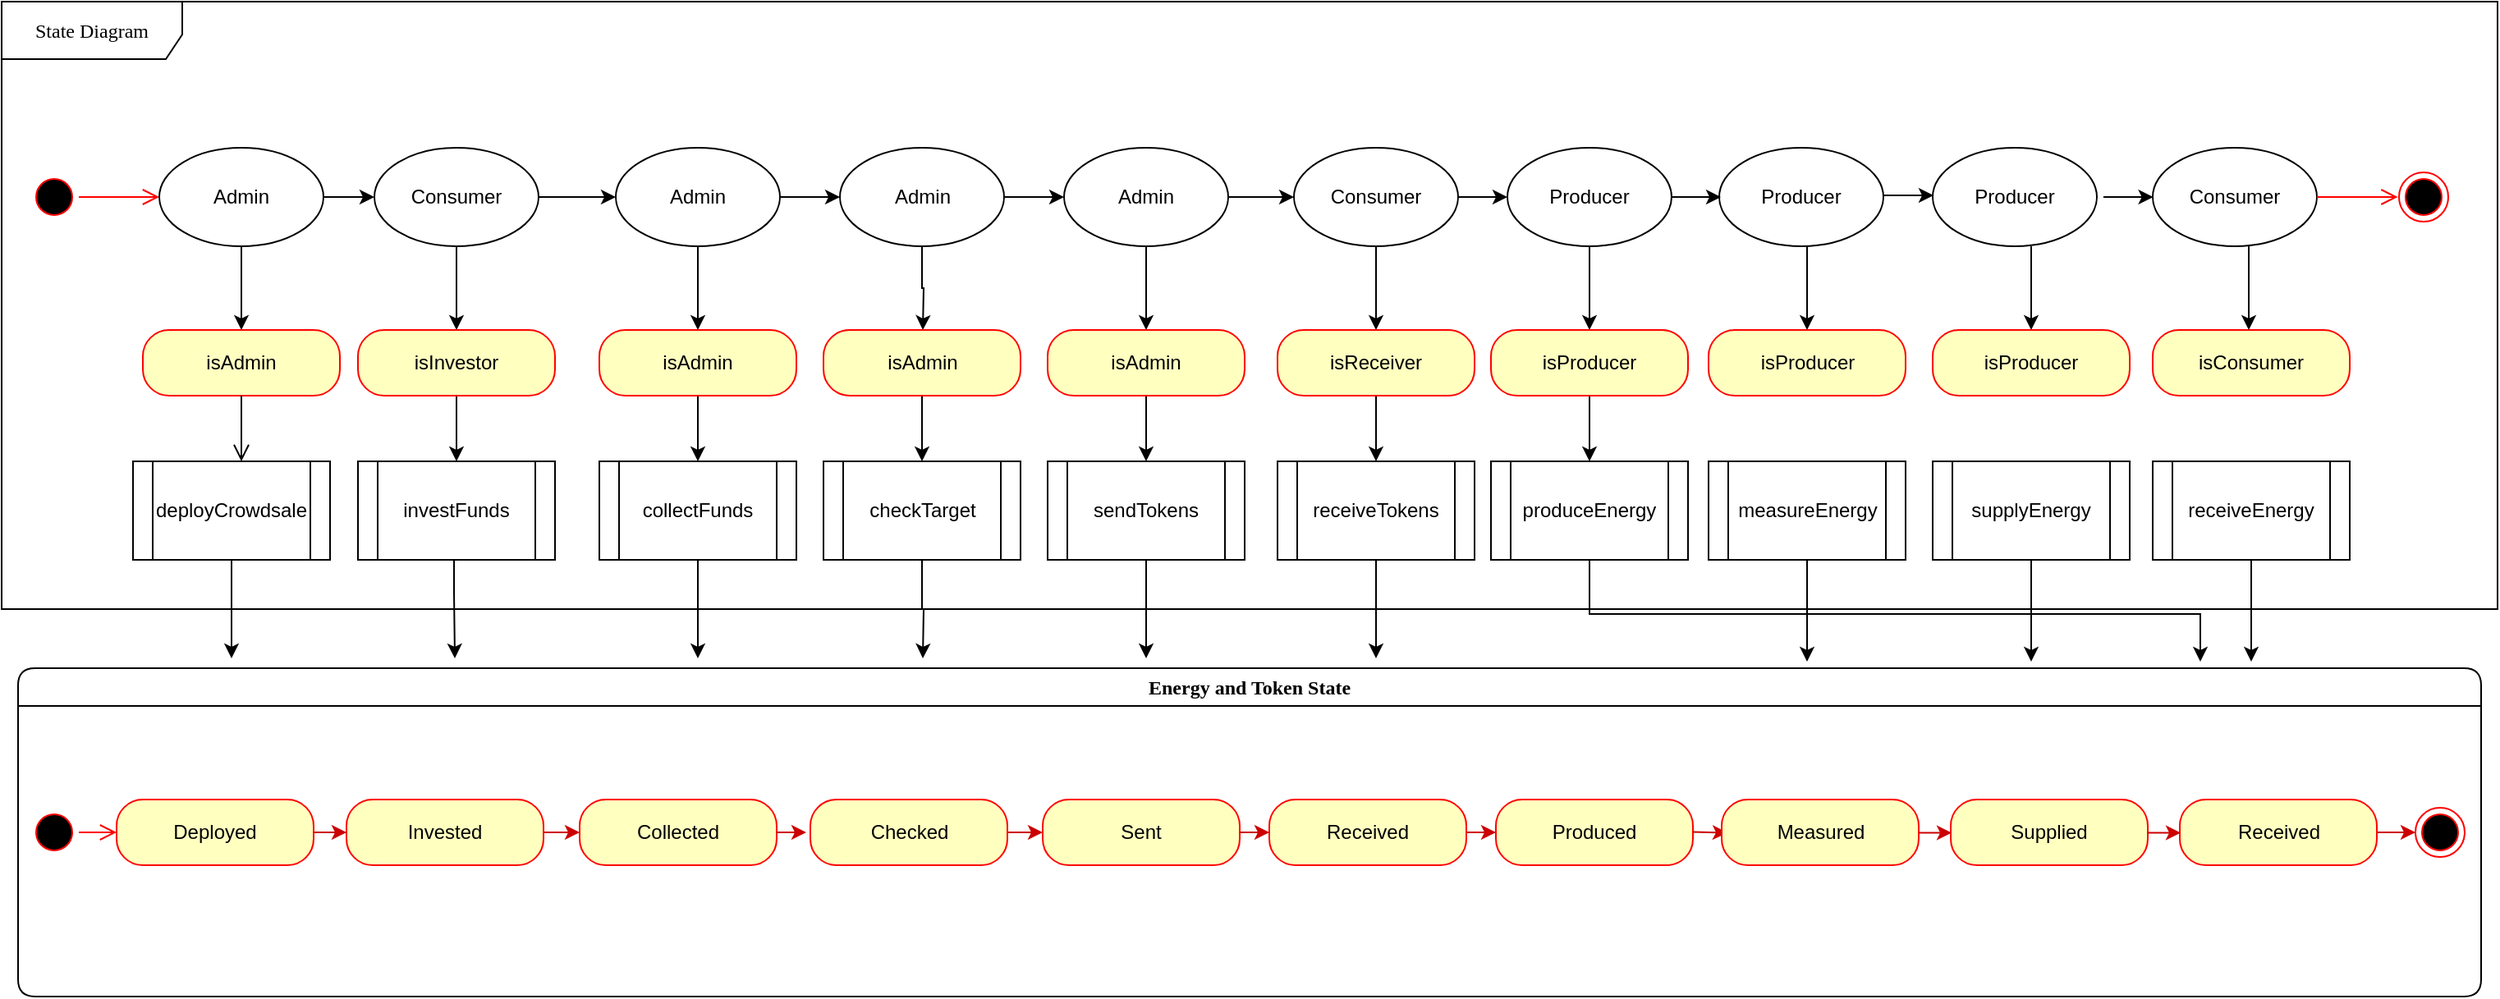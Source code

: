 <mxfile version="12.1.3" type="device" pages="1"><diagram name="Page-1" id="58cdce13-f638-feb5-8d6f-7d28b1aa9fa0"><mxGraphModel dx="1564" dy="789" grid="1" gridSize="10" guides="1" tooltips="1" connect="1" arrows="1" fold="1" page="1" pageScale="1" pageWidth="1100" pageHeight="850" background="#ffffff" math="0" shadow="0"><root><mxCell id="0"/><mxCell id="1" parent="0"/><mxCell id="382b91b5511bd0f7-1" value="" style="ellipse;html=1;shape=startState;fillColor=#000000;strokeColor=#ff0000;rounded=1;shadow=0;comic=0;labelBackgroundColor=none;fontFamily=Verdana;fontSize=12;fontColor=#000000;align=center;direction=south;" parent="1" vertex="1"><mxGeometry x="17" y="144" width="30" height="30" as="geometry"/></mxCell><mxCell id="2a3bc250acf0617d-7" value="Energy and Token State" style="swimlane;whiteSpace=wrap;html=1;rounded=1;shadow=0;comic=0;labelBackgroundColor=none;strokeColor=#000000;strokeWidth=1;fillColor=#ffffff;fontFamily=Verdana;fontSize=12;fontColor=#000000;align=center;" parent="1" vertex="1"><mxGeometry x="10" y="446" width="1500" height="200" as="geometry"/></mxCell><mxCell id="24f968d109e7d6b4-3" value="" style="ellipse;html=1;shape=endState;fillColor=#000000;strokeColor=#ff0000;rounded=1;shadow=0;comic=0;labelBackgroundColor=none;fontFamily=Verdana;fontSize=12;fontColor=#000000;align=center;" parent="2a3bc250acf0617d-7" vertex="1"><mxGeometry x="1460" y="85" width="30" height="30" as="geometry"/></mxCell><mxCell id="3cde6dad864a17aa-9" style="edgeStyle=elbowEdgeStyle;html=1;labelBackgroundColor=none;endArrow=open;endSize=8;strokeColor=#ff0000;fontFamily=Verdana;fontSize=12;align=left;" parent="2a3bc250acf0617d-7" source="2a3bc250acf0617d-3" target="5c2kfolSRN1aDGWYx7yb-65" edge="1"><mxGeometry relative="1" as="geometry"><mxPoint x="229" y="109" as="targetPoint"/></mxGeometry></mxCell><mxCell id="2a3bc250acf0617d-3" value="" style="ellipse;html=1;shape=startState;fillColor=#000000;strokeColor=#ff0000;rounded=1;shadow=0;comic=0;labelBackgroundColor=none;fontFamily=Verdana;fontSize=12;fontColor=#000000;align=center;direction=south;" parent="2a3bc250acf0617d-7" vertex="1"><mxGeometry x="7" y="85" width="30" height="30" as="geometry"/></mxCell><mxCell id="5c2kfolSRN1aDGWYx7yb-72" style="edgeStyle=orthogonalEdgeStyle;rounded=0;orthogonalLoop=1;jettySize=auto;html=1;exitX=1;exitY=0.5;exitDx=0;exitDy=0;strokeColor=#CC0000;" parent="2a3bc250acf0617d-7" source="5c2kfolSRN1aDGWYx7yb-65" target="5c2kfolSRN1aDGWYx7yb-66" edge="1"><mxGeometry relative="1" as="geometry"/></mxCell><mxCell id="5c2kfolSRN1aDGWYx7yb-65" value="Deployed" style="rounded=1;whiteSpace=wrap;html=1;arcSize=40;fontColor=#000000;fillColor=#ffffc0;strokeColor=#ff0000;" parent="2a3bc250acf0617d-7" vertex="1"><mxGeometry x="60" y="80" width="120" height="40" as="geometry"/></mxCell><mxCell id="5c2kfolSRN1aDGWYx7yb-73" style="edgeStyle=orthogonalEdgeStyle;rounded=0;orthogonalLoop=1;jettySize=auto;html=1;exitX=1;exitY=0.5;exitDx=0;exitDy=0;strokeColor=#CC0000;" parent="2a3bc250acf0617d-7" source="5c2kfolSRN1aDGWYx7yb-66" target="5c2kfolSRN1aDGWYx7yb-67" edge="1"><mxGeometry relative="1" as="geometry"/></mxCell><mxCell id="5c2kfolSRN1aDGWYx7yb-66" value="Invested" style="rounded=1;whiteSpace=wrap;html=1;arcSize=40;fontColor=#000000;fillColor=#ffffc0;strokeColor=#ff0000;" parent="2a3bc250acf0617d-7" vertex="1"><mxGeometry x="200" y="80" width="120" height="40" as="geometry"/></mxCell><mxCell id="5c2kfolSRN1aDGWYx7yb-67" value="Collected" style="rounded=1;whiteSpace=wrap;html=1;arcSize=40;fontColor=#000000;fillColor=#ffffc0;strokeColor=#ff0000;" parent="2a3bc250acf0617d-7" vertex="1"><mxGeometry x="342" y="80" width="120" height="40" as="geometry"/></mxCell><mxCell id="5c2kfolSRN1aDGWYx7yb-75" style="edgeStyle=orthogonalEdgeStyle;rounded=0;orthogonalLoop=1;jettySize=auto;html=1;exitX=1;exitY=0.5;exitDx=0;exitDy=0;strokeColor=#CC0000;" parent="2a3bc250acf0617d-7" source="5c2kfolSRN1aDGWYx7yb-68" target="5c2kfolSRN1aDGWYx7yb-69" edge="1"><mxGeometry relative="1" as="geometry"/></mxCell><mxCell id="5c2kfolSRN1aDGWYx7yb-68" value="Checked" style="rounded=1;whiteSpace=wrap;html=1;arcSize=40;fontColor=#000000;fillColor=#ffffc0;strokeColor=#ff0000;" parent="2a3bc250acf0617d-7" vertex="1"><mxGeometry x="482.5" y="80" width="120" height="40" as="geometry"/></mxCell><mxCell id="5c2kfolSRN1aDGWYx7yb-76" style="edgeStyle=orthogonalEdgeStyle;rounded=0;orthogonalLoop=1;jettySize=auto;html=1;exitX=1;exitY=0.5;exitDx=0;exitDy=0;strokeColor=#CC0000;" parent="2a3bc250acf0617d-7" source="5c2kfolSRN1aDGWYx7yb-69" target="5c2kfolSRN1aDGWYx7yb-70" edge="1"><mxGeometry relative="1" as="geometry"/></mxCell><mxCell id="5c2kfolSRN1aDGWYx7yb-69" value="Sent" style="rounded=1;whiteSpace=wrap;html=1;arcSize=40;fontColor=#000000;fillColor=#ffffc0;strokeColor=#ff0000;" parent="2a3bc250acf0617d-7" vertex="1"><mxGeometry x="624" y="80" width="120" height="40" as="geometry"/></mxCell><mxCell id="5c2kfolSRN1aDGWYx7yb-77" style="edgeStyle=orthogonalEdgeStyle;rounded=0;orthogonalLoop=1;jettySize=auto;html=1;exitX=1;exitY=0.5;exitDx=0;exitDy=0;strokeColor=#CC0000;" parent="2a3bc250acf0617d-7" source="5c2kfolSRN1aDGWYx7yb-70" target="5c2kfolSRN1aDGWYx7yb-71" edge="1"><mxGeometry relative="1" as="geometry"/></mxCell><mxCell id="5c2kfolSRN1aDGWYx7yb-70" value="Received" style="rounded=1;whiteSpace=wrap;html=1;arcSize=40;fontColor=#000000;fillColor=#ffffc0;strokeColor=#ff0000;" parent="2a3bc250acf0617d-7" vertex="1"><mxGeometry x="762" y="80" width="120" height="40" as="geometry"/></mxCell><mxCell id="5c2kfolSRN1aDGWYx7yb-80" style="edgeStyle=orthogonalEdgeStyle;rounded=0;orthogonalLoop=1;jettySize=auto;html=1;exitX=1;exitY=0.5;exitDx=0;exitDy=0;entryX=0;entryY=0.5;entryDx=0;entryDy=0;strokeColor=#CC0000;" parent="2a3bc250acf0617d-7" target="24f968d109e7d6b4-3" edge="1"><mxGeometry relative="1" as="geometry"><mxPoint x="1410" y="94.75" as="sourcePoint"/></mxGeometry></mxCell><mxCell id="5c2kfolSRN1aDGWYx7yb-71" value="Produced" style="rounded=1;whiteSpace=wrap;html=1;arcSize=40;fontColor=#000000;fillColor=#ffffc0;strokeColor=#ff0000;" parent="2a3bc250acf0617d-7" vertex="1"><mxGeometry x="900" y="80" width="120" height="40" as="geometry"/></mxCell><mxCell id="5XttjX_W04H3x8XvKvT0-28" style="edgeStyle=orthogonalEdgeStyle;rounded=0;orthogonalLoop=1;jettySize=auto;html=1;exitX=1;exitY=0.5;exitDx=0;exitDy=0;strokeColor=#CC0000;" edge="1" parent="2a3bc250acf0617d-7" target="5XttjX_W04H3x8XvKvT0-29"><mxGeometry relative="1" as="geometry"><mxPoint x="1020" y="99.75" as="sourcePoint"/></mxGeometry></mxCell><mxCell id="5XttjX_W04H3x8XvKvT0-29" value="Measured" style="rounded=1;whiteSpace=wrap;html=1;arcSize=40;fontColor=#000000;fillColor=#ffffc0;strokeColor=#ff0000;" vertex="1" parent="2a3bc250acf0617d-7"><mxGeometry x="1037.5" y="80" width="120" height="40" as="geometry"/></mxCell><mxCell id="5XttjX_W04H3x8XvKvT0-27" value="Supplied" style="rounded=1;whiteSpace=wrap;html=1;arcSize=40;fontColor=#000000;fillColor=#ffffc0;strokeColor=#ff0000;" vertex="1" parent="2a3bc250acf0617d-7"><mxGeometry x="1177" y="80" width="120" height="40" as="geometry"/></mxCell><mxCell id="5XttjX_W04H3x8XvKvT0-25" value="Received" style="rounded=1;whiteSpace=wrap;html=1;arcSize=40;fontColor=#000000;fillColor=#ffffc0;strokeColor=#ff0000;" vertex="1" parent="2a3bc250acf0617d-7"><mxGeometry x="1316.5" y="80" width="120" height="40" as="geometry"/></mxCell><mxCell id="5XttjX_W04H3x8XvKvT0-31" style="edgeStyle=orthogonalEdgeStyle;rounded=0;orthogonalLoop=1;jettySize=auto;html=1;exitX=1;exitY=0.5;exitDx=0;exitDy=0;strokeColor=#CC0000;" edge="1" parent="2a3bc250acf0617d-7"><mxGeometry relative="1" as="geometry"><mxPoint x="1157.5" y="100.25" as="sourcePoint"/><mxPoint x="1177.5" y="100.239" as="targetPoint"/></mxGeometry></mxCell><mxCell id="5XttjX_W04H3x8XvKvT0-33" style="edgeStyle=orthogonalEdgeStyle;rounded=0;orthogonalLoop=1;jettySize=auto;html=1;exitX=1;exitY=0.5;exitDx=0;exitDy=0;strokeColor=#CC0000;" edge="1" parent="2a3bc250acf0617d-7"><mxGeometry relative="1" as="geometry"><mxPoint x="1297" y="100.25" as="sourcePoint"/><mxPoint x="1317" y="99.75" as="targetPoint"/></mxGeometry></mxCell><mxCell id="2a3bc250acf0617d-8" value="State Diagram" style="shape=umlFrame;whiteSpace=wrap;html=1;rounded=1;shadow=0;comic=0;labelBackgroundColor=none;strokeColor=#000000;strokeWidth=1;fillColor=#ffffff;fontFamily=Verdana;fontSize=12;fontColor=#000000;align=center;width=110;height=35;" parent="1" vertex="1"><mxGeometry y="40" width="1520" height="370" as="geometry"/></mxCell><mxCell id="2a3bc250acf0617d-9" style="edgeStyle=orthogonalEdgeStyle;html=1;labelBackgroundColor=none;endArrow=open;endSize=8;strokeColor=#ff0000;fontFamily=Verdana;fontSize=12;align=left;entryX=0;entryY=0.5;entryDx=0;entryDy=0;" parent="1" source="382b91b5511bd0f7-1" target="5c2kfolSRN1aDGWYx7yb-3" edge="1"><mxGeometry relative="1" as="geometry"><mxPoint x="107" y="160" as="targetPoint"/></mxGeometry></mxCell><mxCell id="5c2kfolSRN1aDGWYx7yb-1" value="" style="ellipse;html=1;shape=endState;fillColor=#000000;strokeColor=#ff0000;rounded=1;shadow=0;comic=0;labelBackgroundColor=none;fontFamily=Verdana;fontSize=12;fontColor=#000000;align=center;" parent="1" vertex="1"><mxGeometry x="1460" y="144" width="30" height="30" as="geometry"/></mxCell><mxCell id="5c2kfolSRN1aDGWYx7yb-23" style="edgeStyle=orthogonalEdgeStyle;rounded=0;orthogonalLoop=1;jettySize=auto;html=1;exitX=1;exitY=0.5;exitDx=0;exitDy=0;" parent="1" source="5c2kfolSRN1aDGWYx7yb-3" target="5c2kfolSRN1aDGWYx7yb-14" edge="1"><mxGeometry relative="1" as="geometry"/></mxCell><mxCell id="5c2kfolSRN1aDGWYx7yb-37" style="edgeStyle=orthogonalEdgeStyle;rounded=0;orthogonalLoop=1;jettySize=auto;html=1;exitX=0.5;exitY=1;exitDx=0;exitDy=0;" parent="1" source="5c2kfolSRN1aDGWYx7yb-3" edge="1"><mxGeometry relative="1" as="geometry"><mxPoint x="146" y="240" as="targetPoint"/></mxGeometry></mxCell><mxCell id="5c2kfolSRN1aDGWYx7yb-3" value="Admin" style="ellipse;whiteSpace=wrap;html=1;" parent="1" vertex="1"><mxGeometry x="96" y="129" width="100" height="60" as="geometry"/></mxCell><mxCell id="5c2kfolSRN1aDGWYx7yb-21" style="edgeStyle=orthogonalEdgeStyle;rounded=0;orthogonalLoop=1;jettySize=auto;html=1;exitX=1;exitY=0.5;exitDx=0;exitDy=0;" parent="1" source="5c2kfolSRN1aDGWYx7yb-14" target="5c2kfolSRN1aDGWYx7yb-15" edge="1"><mxGeometry relative="1" as="geometry"/></mxCell><mxCell id="5c2kfolSRN1aDGWYx7yb-38" style="edgeStyle=orthogonalEdgeStyle;rounded=0;orthogonalLoop=1;jettySize=auto;html=1;exitX=0.5;exitY=1;exitDx=0;exitDy=0;" parent="1" source="5c2kfolSRN1aDGWYx7yb-14" edge="1"><mxGeometry relative="1" as="geometry"><mxPoint x="277" y="240" as="targetPoint"/></mxGeometry></mxCell><mxCell id="5c2kfolSRN1aDGWYx7yb-14" value="Consumer" style="ellipse;whiteSpace=wrap;html=1;" parent="1" vertex="1"><mxGeometry x="227" y="129" width="100" height="60" as="geometry"/></mxCell><mxCell id="5c2kfolSRN1aDGWYx7yb-22" style="edgeStyle=orthogonalEdgeStyle;rounded=0;orthogonalLoop=1;jettySize=auto;html=1;exitX=1;exitY=0.5;exitDx=0;exitDy=0;" parent="1" source="5c2kfolSRN1aDGWYx7yb-15" target="5c2kfolSRN1aDGWYx7yb-16" edge="1"><mxGeometry relative="1" as="geometry"/></mxCell><mxCell id="5c2kfolSRN1aDGWYx7yb-39" style="edgeStyle=orthogonalEdgeStyle;rounded=0;orthogonalLoop=1;jettySize=auto;html=1;exitX=0.5;exitY=1;exitDx=0;exitDy=0;" parent="1" source="5c2kfolSRN1aDGWYx7yb-15" edge="1"><mxGeometry relative="1" as="geometry"><mxPoint x="424" y="240" as="targetPoint"/></mxGeometry></mxCell><mxCell id="5c2kfolSRN1aDGWYx7yb-15" value="Admin" style="ellipse;whiteSpace=wrap;html=1;" parent="1" vertex="1"><mxGeometry x="374" y="129" width="100" height="60" as="geometry"/></mxCell><mxCell id="5c2kfolSRN1aDGWYx7yb-24" style="edgeStyle=orthogonalEdgeStyle;rounded=0;orthogonalLoop=1;jettySize=auto;html=1;exitX=1;exitY=0.5;exitDx=0;exitDy=0;" parent="1" source="5c2kfolSRN1aDGWYx7yb-16" target="5c2kfolSRN1aDGWYx7yb-17" edge="1"><mxGeometry relative="1" as="geometry"/></mxCell><mxCell id="5c2kfolSRN1aDGWYx7yb-40" style="edgeStyle=orthogonalEdgeStyle;rounded=0;orthogonalLoop=1;jettySize=auto;html=1;exitX=0.5;exitY=1;exitDx=0;exitDy=0;entryX=0.5;entryY=0;entryDx=0;entryDy=0;" parent="1" source="5c2kfolSRN1aDGWYx7yb-16" edge="1"><mxGeometry relative="1" as="geometry"><mxPoint x="561" y="240" as="targetPoint"/></mxGeometry></mxCell><mxCell id="5c2kfolSRN1aDGWYx7yb-16" value="Admin" style="ellipse;whiteSpace=wrap;html=1;" parent="1" vertex="1"><mxGeometry x="510.5" y="129" width="100" height="60" as="geometry"/></mxCell><mxCell id="5c2kfolSRN1aDGWYx7yb-25" style="edgeStyle=orthogonalEdgeStyle;rounded=0;orthogonalLoop=1;jettySize=auto;html=1;exitX=1;exitY=0.5;exitDx=0;exitDy=0;entryX=0;entryY=0.5;entryDx=0;entryDy=0;" parent="1" source="5c2kfolSRN1aDGWYx7yb-17" target="5c2kfolSRN1aDGWYx7yb-18" edge="1"><mxGeometry relative="1" as="geometry"/></mxCell><mxCell id="5c2kfolSRN1aDGWYx7yb-41" style="edgeStyle=orthogonalEdgeStyle;rounded=0;orthogonalLoop=1;jettySize=auto;html=1;exitX=0.5;exitY=1;exitDx=0;exitDy=0;" parent="1" source="5c2kfolSRN1aDGWYx7yb-17" edge="1"><mxGeometry relative="1" as="geometry"><mxPoint x="697" y="240" as="targetPoint"/></mxGeometry></mxCell><mxCell id="5c2kfolSRN1aDGWYx7yb-17" value="Admin" style="ellipse;whiteSpace=wrap;html=1;" parent="1" vertex="1"><mxGeometry x="647" y="129" width="100" height="60" as="geometry"/></mxCell><mxCell id="5c2kfolSRN1aDGWYx7yb-28" value="" style="edgeStyle=orthogonalEdgeStyle;rounded=0;orthogonalLoop=1;jettySize=auto;html=1;" parent="1" source="5c2kfolSRN1aDGWYx7yb-18" target="5c2kfolSRN1aDGWYx7yb-19" edge="1"><mxGeometry relative="1" as="geometry"/></mxCell><mxCell id="5c2kfolSRN1aDGWYx7yb-42" style="edgeStyle=orthogonalEdgeStyle;rounded=0;orthogonalLoop=1;jettySize=auto;html=1;exitX=0.5;exitY=1;exitDx=0;exitDy=0;" parent="1" source="5c2kfolSRN1aDGWYx7yb-18" edge="1"><mxGeometry relative="1" as="geometry"><mxPoint x="837" y="240" as="targetPoint"/></mxGeometry></mxCell><mxCell id="5c2kfolSRN1aDGWYx7yb-18" value="Consumer" style="ellipse;whiteSpace=wrap;html=1;" parent="1" vertex="1"><mxGeometry x="787" y="129" width="100" height="60" as="geometry"/></mxCell><mxCell id="5c2kfolSRN1aDGWYx7yb-43" style="edgeStyle=orthogonalEdgeStyle;rounded=0;orthogonalLoop=1;jettySize=auto;html=1;exitX=0.5;exitY=1;exitDx=0;exitDy=0;entryX=0.5;entryY=0;entryDx=0;entryDy=0;" parent="1" source="5c2kfolSRN1aDGWYx7yb-19" edge="1"><mxGeometry relative="1" as="geometry"><mxPoint x="967" y="240" as="targetPoint"/></mxGeometry></mxCell><mxCell id="5c2kfolSRN1aDGWYx7yb-19" value="Producer" style="ellipse;whiteSpace=wrap;html=1;" parent="1" vertex="1"><mxGeometry x="917" y="129" width="100" height="60" as="geometry"/></mxCell><mxCell id="5c2kfolSRN1aDGWYx7yb-44" value="isAdmin" style="rounded=1;whiteSpace=wrap;html=1;arcSize=40;fontColor=#000000;fillColor=#ffffc0;strokeColor=#ff0000;" parent="1" vertex="1"><mxGeometry x="86" y="240" width="120" height="40" as="geometry"/></mxCell><mxCell id="5c2kfolSRN1aDGWYx7yb-45" value="" style="edgeStyle=orthogonalEdgeStyle;html=1;verticalAlign=bottom;endArrow=open;endSize=8;strokeColor=#000000;" parent="1" source="5c2kfolSRN1aDGWYx7yb-44" edge="1"><mxGeometry relative="1" as="geometry"><mxPoint x="146" y="320" as="targetPoint"/></mxGeometry></mxCell><mxCell id="5c2kfolSRN1aDGWYx7yb-59" style="edgeStyle=orthogonalEdgeStyle;rounded=0;orthogonalLoop=1;jettySize=auto;html=1;exitX=0.5;exitY=1;exitDx=0;exitDy=0;entryX=0.5;entryY=0;entryDx=0;entryDy=0;strokeColor=#000000;" parent="1" source="5c2kfolSRN1aDGWYx7yb-46" target="5c2kfolSRN1aDGWYx7yb-53" edge="1"><mxGeometry relative="1" as="geometry"/></mxCell><mxCell id="5c2kfolSRN1aDGWYx7yb-46" value="isInvestor" style="rounded=1;whiteSpace=wrap;html=1;arcSize=40;fontColor=#000000;fillColor=#ffffc0;strokeColor=#ff0000;" parent="1" vertex="1"><mxGeometry x="217" y="240" width="120" height="40" as="geometry"/></mxCell><mxCell id="5c2kfolSRN1aDGWYx7yb-60" style="edgeStyle=orthogonalEdgeStyle;rounded=0;orthogonalLoop=1;jettySize=auto;html=1;exitX=0.5;exitY=1;exitDx=0;exitDy=0;entryX=0.5;entryY=0;entryDx=0;entryDy=0;strokeColor=#000000;" parent="1" source="5c2kfolSRN1aDGWYx7yb-47" target="5c2kfolSRN1aDGWYx7yb-54" edge="1"><mxGeometry relative="1" as="geometry"/></mxCell><mxCell id="5c2kfolSRN1aDGWYx7yb-47" value="isAdmin" style="rounded=1;whiteSpace=wrap;html=1;arcSize=40;fontColor=#000000;fillColor=#ffffc0;strokeColor=#ff0000;" parent="1" vertex="1"><mxGeometry x="364" y="240" width="120" height="40" as="geometry"/></mxCell><mxCell id="5c2kfolSRN1aDGWYx7yb-61" style="edgeStyle=orthogonalEdgeStyle;rounded=0;orthogonalLoop=1;jettySize=auto;html=1;exitX=0.5;exitY=1;exitDx=0;exitDy=0;entryX=0.5;entryY=0;entryDx=0;entryDy=0;strokeColor=#000000;" parent="1" source="5c2kfolSRN1aDGWYx7yb-48" target="5c2kfolSRN1aDGWYx7yb-55" edge="1"><mxGeometry relative="1" as="geometry"/></mxCell><mxCell id="5c2kfolSRN1aDGWYx7yb-48" value="isAdmin" style="rounded=1;whiteSpace=wrap;html=1;arcSize=40;fontColor=#000000;fillColor=#ffffc0;strokeColor=#ff0000;" parent="1" vertex="1"><mxGeometry x="500.5" y="240" width="120" height="40" as="geometry"/></mxCell><mxCell id="5c2kfolSRN1aDGWYx7yb-62" style="edgeStyle=orthogonalEdgeStyle;rounded=0;orthogonalLoop=1;jettySize=auto;html=1;exitX=0.5;exitY=1;exitDx=0;exitDy=0;strokeColor=#000000;" parent="1" source="5c2kfolSRN1aDGWYx7yb-49" target="5c2kfolSRN1aDGWYx7yb-56" edge="1"><mxGeometry relative="1" as="geometry"/></mxCell><mxCell id="5c2kfolSRN1aDGWYx7yb-49" value="isAdmin" style="rounded=1;whiteSpace=wrap;html=1;arcSize=40;fontColor=#000000;fillColor=#ffffc0;strokeColor=#ff0000;" parent="1" vertex="1"><mxGeometry x="637" y="240" width="120" height="40" as="geometry"/></mxCell><mxCell id="5c2kfolSRN1aDGWYx7yb-63" style="edgeStyle=orthogonalEdgeStyle;rounded=0;orthogonalLoop=1;jettySize=auto;html=1;exitX=0.5;exitY=1;exitDx=0;exitDy=0;entryX=0.5;entryY=0;entryDx=0;entryDy=0;strokeColor=#000000;" parent="1" source="5c2kfolSRN1aDGWYx7yb-50" target="5c2kfolSRN1aDGWYx7yb-57" edge="1"><mxGeometry relative="1" as="geometry"/></mxCell><mxCell id="5c2kfolSRN1aDGWYx7yb-50" value="isReceiver" style="rounded=1;whiteSpace=wrap;html=1;arcSize=40;fontColor=#000000;fillColor=#ffffc0;strokeColor=#ff0000;" parent="1" vertex="1"><mxGeometry x="777" y="240" width="120" height="40" as="geometry"/></mxCell><mxCell id="5c2kfolSRN1aDGWYx7yb-64" style="edgeStyle=orthogonalEdgeStyle;rounded=0;orthogonalLoop=1;jettySize=auto;html=1;exitX=0.5;exitY=1;exitDx=0;exitDy=0;entryX=0.5;entryY=0;entryDx=0;entryDy=0;strokeColor=#000000;" parent="1" source="5c2kfolSRN1aDGWYx7yb-51" target="5c2kfolSRN1aDGWYx7yb-58" edge="1"><mxGeometry relative="1" as="geometry"/></mxCell><mxCell id="5c2kfolSRN1aDGWYx7yb-51" value="isProducer" style="rounded=1;whiteSpace=wrap;html=1;arcSize=40;fontColor=#000000;fillColor=#ffffc0;strokeColor=#ff0000;" parent="1" vertex="1"><mxGeometry x="907" y="240" width="120" height="40" as="geometry"/></mxCell><mxCell id="5c2kfolSRN1aDGWYx7yb-84" style="edgeStyle=orthogonalEdgeStyle;rounded=0;orthogonalLoop=1;jettySize=auto;html=1;exitX=0.5;exitY=1;exitDx=0;exitDy=0;strokeColor=#000000;" parent="1" source="5c2kfolSRN1aDGWYx7yb-52" edge="1"><mxGeometry relative="1" as="geometry"><mxPoint x="140" y="440" as="targetPoint"/></mxGeometry></mxCell><mxCell id="5c2kfolSRN1aDGWYx7yb-52" value="deployCrowdsale" style="shape=process;whiteSpace=wrap;html=1;backgroundOutline=1;" parent="1" vertex="1"><mxGeometry x="80" y="320" width="120" height="60" as="geometry"/></mxCell><mxCell id="5c2kfolSRN1aDGWYx7yb-53" value="investFunds" style="shape=process;whiteSpace=wrap;html=1;backgroundOutline=1;" parent="1" vertex="1"><mxGeometry x="217" y="320" width="120" height="60" as="geometry"/></mxCell><mxCell id="5c2kfolSRN1aDGWYx7yb-87" style="edgeStyle=orthogonalEdgeStyle;rounded=0;orthogonalLoop=1;jettySize=auto;html=1;exitX=0.5;exitY=1;exitDx=0;exitDy=0;strokeColor=#000000;" parent="1" source="5c2kfolSRN1aDGWYx7yb-54" edge="1"><mxGeometry relative="1" as="geometry"><mxPoint x="424" y="440" as="targetPoint"/></mxGeometry></mxCell><mxCell id="5c2kfolSRN1aDGWYx7yb-54" value="collectFunds" style="shape=process;whiteSpace=wrap;html=1;backgroundOutline=1;" parent="1" vertex="1"><mxGeometry x="364" y="320" width="120" height="60" as="geometry"/></mxCell><mxCell id="5c2kfolSRN1aDGWYx7yb-88" style="edgeStyle=orthogonalEdgeStyle;rounded=0;orthogonalLoop=1;jettySize=auto;html=1;exitX=0.5;exitY=1;exitDx=0;exitDy=0;strokeColor=#000000;" parent="1" source="5c2kfolSRN1aDGWYx7yb-55" edge="1"><mxGeometry relative="1" as="geometry"><mxPoint x="561" y="440" as="targetPoint"/></mxGeometry></mxCell><mxCell id="5c2kfolSRN1aDGWYx7yb-55" value="checkTarget" style="shape=process;whiteSpace=wrap;html=1;backgroundOutline=1;" parent="1" vertex="1"><mxGeometry x="500.5" y="320" width="120" height="60" as="geometry"/></mxCell><mxCell id="5c2kfolSRN1aDGWYx7yb-89" style="edgeStyle=orthogonalEdgeStyle;rounded=0;orthogonalLoop=1;jettySize=auto;html=1;exitX=0.5;exitY=1;exitDx=0;exitDy=0;strokeColor=#000000;" parent="1" source="5c2kfolSRN1aDGWYx7yb-56" edge="1"><mxGeometry relative="1" as="geometry"><mxPoint x="697" y="440" as="targetPoint"/></mxGeometry></mxCell><mxCell id="5c2kfolSRN1aDGWYx7yb-56" value="sendTokens" style="shape=process;whiteSpace=wrap;html=1;backgroundOutline=1;" parent="1" vertex="1"><mxGeometry x="637" y="320" width="120" height="60" as="geometry"/></mxCell><mxCell id="5c2kfolSRN1aDGWYx7yb-90" style="edgeStyle=orthogonalEdgeStyle;rounded=0;orthogonalLoop=1;jettySize=auto;html=1;exitX=0.5;exitY=1;exitDx=0;exitDy=0;strokeColor=#000000;" parent="1" source="5c2kfolSRN1aDGWYx7yb-57" edge="1"><mxGeometry relative="1" as="geometry"><mxPoint x="837" y="440" as="targetPoint"/></mxGeometry></mxCell><mxCell id="5c2kfolSRN1aDGWYx7yb-57" value="receiveTokens" style="shape=process;whiteSpace=wrap;html=1;backgroundOutline=1;" parent="1" vertex="1"><mxGeometry x="777" y="320" width="120" height="60" as="geometry"/></mxCell><mxCell id="5c2kfolSRN1aDGWYx7yb-91" style="edgeStyle=orthogonalEdgeStyle;rounded=0;orthogonalLoop=1;jettySize=auto;html=1;exitX=0.5;exitY=1;exitDx=0;exitDy=0;entryX=0.886;entryY=-0.02;entryDx=0;entryDy=0;entryPerimeter=0;strokeColor=#000000;" parent="1" source="5c2kfolSRN1aDGWYx7yb-58" target="2a3bc250acf0617d-7" edge="1"><mxGeometry relative="1" as="geometry"/></mxCell><mxCell id="5c2kfolSRN1aDGWYx7yb-58" value="produceEnergy" style="shape=process;whiteSpace=wrap;html=1;backgroundOutline=1;" parent="1" vertex="1"><mxGeometry x="907" y="320" width="120" height="60" as="geometry"/></mxCell><mxCell id="5c2kfolSRN1aDGWYx7yb-74" style="edgeStyle=orthogonalEdgeStyle;rounded=0;orthogonalLoop=1;jettySize=auto;html=1;exitX=1;exitY=0.5;exitDx=0;exitDy=0;strokeColor=#CC0000;" parent="1" source="5c2kfolSRN1aDGWYx7yb-67" edge="1"><mxGeometry relative="1" as="geometry"><mxPoint x="490" y="546" as="targetPoint"/></mxGeometry></mxCell><mxCell id="5XttjX_W04H3x8XvKvT0-1" style="edgeStyle=orthogonalEdgeStyle;rounded=0;orthogonalLoop=1;jettySize=auto;html=1;exitX=0.5;exitY=1;exitDx=0;exitDy=0;strokeColor=#000000;" edge="1" parent="1"><mxGeometry relative="1" as="geometry"><mxPoint x="275.5" y="380" as="sourcePoint"/><mxPoint x="276" y="440" as="targetPoint"/><Array as="points"><mxPoint x="275.5" y="400"/><mxPoint x="275.5" y="400"/></Array></mxGeometry></mxCell><mxCell id="5XttjX_W04H3x8XvKvT0-2" value="Producer" style="ellipse;whiteSpace=wrap;html=1;" vertex="1" parent="1"><mxGeometry x="1046" y="129" width="100" height="60" as="geometry"/></mxCell><mxCell id="5XttjX_W04H3x8XvKvT0-3" value="Producer" style="ellipse;whiteSpace=wrap;html=1;" vertex="1" parent="1"><mxGeometry x="1176" y="129" width="100" height="60" as="geometry"/></mxCell><mxCell id="5XttjX_W04H3x8XvKvT0-4" style="edgeStyle=orthogonalEdgeStyle;rounded=0;orthogonalLoop=1;jettySize=auto;html=1;exitX=0.5;exitY=1;exitDx=0;exitDy=0;entryX=0.5;entryY=0;entryDx=0;entryDy=0;" edge="1" parent="1"><mxGeometry relative="1" as="geometry"><mxPoint x="1099.5" y="240" as="targetPoint"/><mxPoint x="1099.5" y="189" as="sourcePoint"/></mxGeometry></mxCell><mxCell id="5XttjX_W04H3x8XvKvT0-5" value="isProducer" style="rounded=1;whiteSpace=wrap;html=1;arcSize=40;fontColor=#000000;fillColor=#ffffc0;strokeColor=#ff0000;" vertex="1" parent="1"><mxGeometry x="1039.5" y="240" width="120" height="40" as="geometry"/></mxCell><mxCell id="5XttjX_W04H3x8XvKvT0-6" style="edgeStyle=orthogonalEdgeStyle;rounded=0;orthogonalLoop=1;jettySize=auto;html=1;exitX=0.5;exitY=1;exitDx=0;exitDy=0;entryX=0.886;entryY=-0.02;entryDx=0;entryDy=0;entryPerimeter=0;strokeColor=#000000;" edge="1" parent="1" source="5XttjX_W04H3x8XvKvT0-7"><mxGeometry relative="1" as="geometry"><mxPoint x="1099.5" y="442" as="targetPoint"/></mxGeometry></mxCell><mxCell id="5XttjX_W04H3x8XvKvT0-7" value="measureEnergy" style="shape=process;whiteSpace=wrap;html=1;backgroundOutline=1;" vertex="1" parent="1"><mxGeometry x="1039.5" y="320" width="120" height="60" as="geometry"/></mxCell><mxCell id="5XttjX_W04H3x8XvKvT0-8" style="edgeStyle=orthogonalEdgeStyle;rounded=0;orthogonalLoop=1;jettySize=auto;html=1;exitX=0.5;exitY=1;exitDx=0;exitDy=0;entryX=0.5;entryY=0;entryDx=0;entryDy=0;" edge="1" parent="1"><mxGeometry relative="1" as="geometry"><mxPoint x="1236" y="240" as="targetPoint"/><mxPoint x="1236" y="189" as="sourcePoint"/></mxGeometry></mxCell><mxCell id="5XttjX_W04H3x8XvKvT0-9" value="isProducer" style="rounded=1;whiteSpace=wrap;html=1;arcSize=40;fontColor=#000000;fillColor=#ffffc0;strokeColor=#ff0000;" vertex="1" parent="1"><mxGeometry x="1176" y="240" width="120" height="40" as="geometry"/></mxCell><mxCell id="5XttjX_W04H3x8XvKvT0-10" style="edgeStyle=orthogonalEdgeStyle;rounded=0;orthogonalLoop=1;jettySize=auto;html=1;exitX=0.5;exitY=1;exitDx=0;exitDy=0;entryX=0.886;entryY=-0.02;entryDx=0;entryDy=0;entryPerimeter=0;strokeColor=#000000;" edge="1" parent="1" source="5XttjX_W04H3x8XvKvT0-11"><mxGeometry relative="1" as="geometry"><mxPoint x="1236" y="442" as="targetPoint"/></mxGeometry></mxCell><mxCell id="5XttjX_W04H3x8XvKvT0-11" value="supplyEnergy" style="shape=process;whiteSpace=wrap;html=1;backgroundOutline=1;" vertex="1" parent="1"><mxGeometry x="1176" y="320" width="120" height="60" as="geometry"/></mxCell><mxCell id="5XttjX_W04H3x8XvKvT0-12" value="Consumer" style="ellipse;whiteSpace=wrap;html=1;" vertex="1" parent="1"><mxGeometry x="1310" y="129" width="100" height="60" as="geometry"/></mxCell><mxCell id="5XttjX_W04H3x8XvKvT0-13" value="isConsumer" style="rounded=1;whiteSpace=wrap;html=1;arcSize=40;fontColor=#000000;fillColor=#ffffc0;strokeColor=#ff0000;" vertex="1" parent="1"><mxGeometry x="1310" y="240" width="120" height="40" as="geometry"/></mxCell><mxCell id="5XttjX_W04H3x8XvKvT0-14" style="edgeStyle=orthogonalEdgeStyle;rounded=0;orthogonalLoop=1;jettySize=auto;html=1;exitX=0.5;exitY=1;exitDx=0;exitDy=0;entryX=0.886;entryY=-0.02;entryDx=0;entryDy=0;entryPerimeter=0;strokeColor=#000000;" edge="1" parent="1" source="5XttjX_W04H3x8XvKvT0-15"><mxGeometry relative="1" as="geometry"><mxPoint x="1370" y="442" as="targetPoint"/></mxGeometry></mxCell><mxCell id="5XttjX_W04H3x8XvKvT0-15" value="receiveEnergy" style="shape=process;whiteSpace=wrap;html=1;backgroundOutline=1;" vertex="1" parent="1"><mxGeometry x="1310" y="320" width="120" height="60" as="geometry"/></mxCell><mxCell id="5XttjX_W04H3x8XvKvT0-16" value="" style="edgeStyle=orthogonalEdgeStyle;rounded=0;orthogonalLoop=1;jettySize=auto;html=1;" edge="1" parent="1"><mxGeometry relative="1" as="geometry"><mxPoint x="1016.993" y="159" as="sourcePoint"/><mxPoint x="1047.007" y="159" as="targetPoint"/></mxGeometry></mxCell><mxCell id="5XttjX_W04H3x8XvKvT0-19" value="" style="edgeStyle=orthogonalEdgeStyle;rounded=0;orthogonalLoop=1;jettySize=auto;html=1;" edge="1" parent="1"><mxGeometry relative="1" as="geometry"><mxPoint x="1145.993" y="158" as="sourcePoint"/><mxPoint x="1176.5" y="158.5" as="targetPoint"/></mxGeometry></mxCell><mxCell id="5XttjX_W04H3x8XvKvT0-21" value="" style="edgeStyle=orthogonalEdgeStyle;rounded=0;orthogonalLoop=1;jettySize=auto;html=1;" edge="1" parent="1"><mxGeometry relative="1" as="geometry"><mxPoint x="1279.993" y="159" as="sourcePoint"/><mxPoint x="1310.25" y="159.25" as="targetPoint"/></mxGeometry></mxCell><mxCell id="5XttjX_W04H3x8XvKvT0-22" style="edgeStyle=orthogonalEdgeStyle;html=1;labelBackgroundColor=none;endArrow=open;endSize=8;strokeColor=#ff0000;fontFamily=Verdana;fontSize=12;align=left;entryX=0;entryY=0.5;entryDx=0;entryDy=0;" edge="1" parent="1"><mxGeometry relative="1" as="geometry"><mxPoint x="1459.25" y="159" as="targetPoint"/><mxPoint x="1409.992" y="159" as="sourcePoint"/></mxGeometry></mxCell><mxCell id="5XttjX_W04H3x8XvKvT0-23" style="edgeStyle=orthogonalEdgeStyle;rounded=0;orthogonalLoop=1;jettySize=auto;html=1;exitX=0.5;exitY=1;exitDx=0;exitDy=0;entryX=0.5;entryY=0;entryDx=0;entryDy=0;" edge="1" parent="1"><mxGeometry relative="1" as="geometry"><mxPoint x="1368.5" y="240" as="targetPoint"/><mxPoint x="1368.5" y="189" as="sourcePoint"/></mxGeometry></mxCell></root></mxGraphModel></diagram></mxfile>